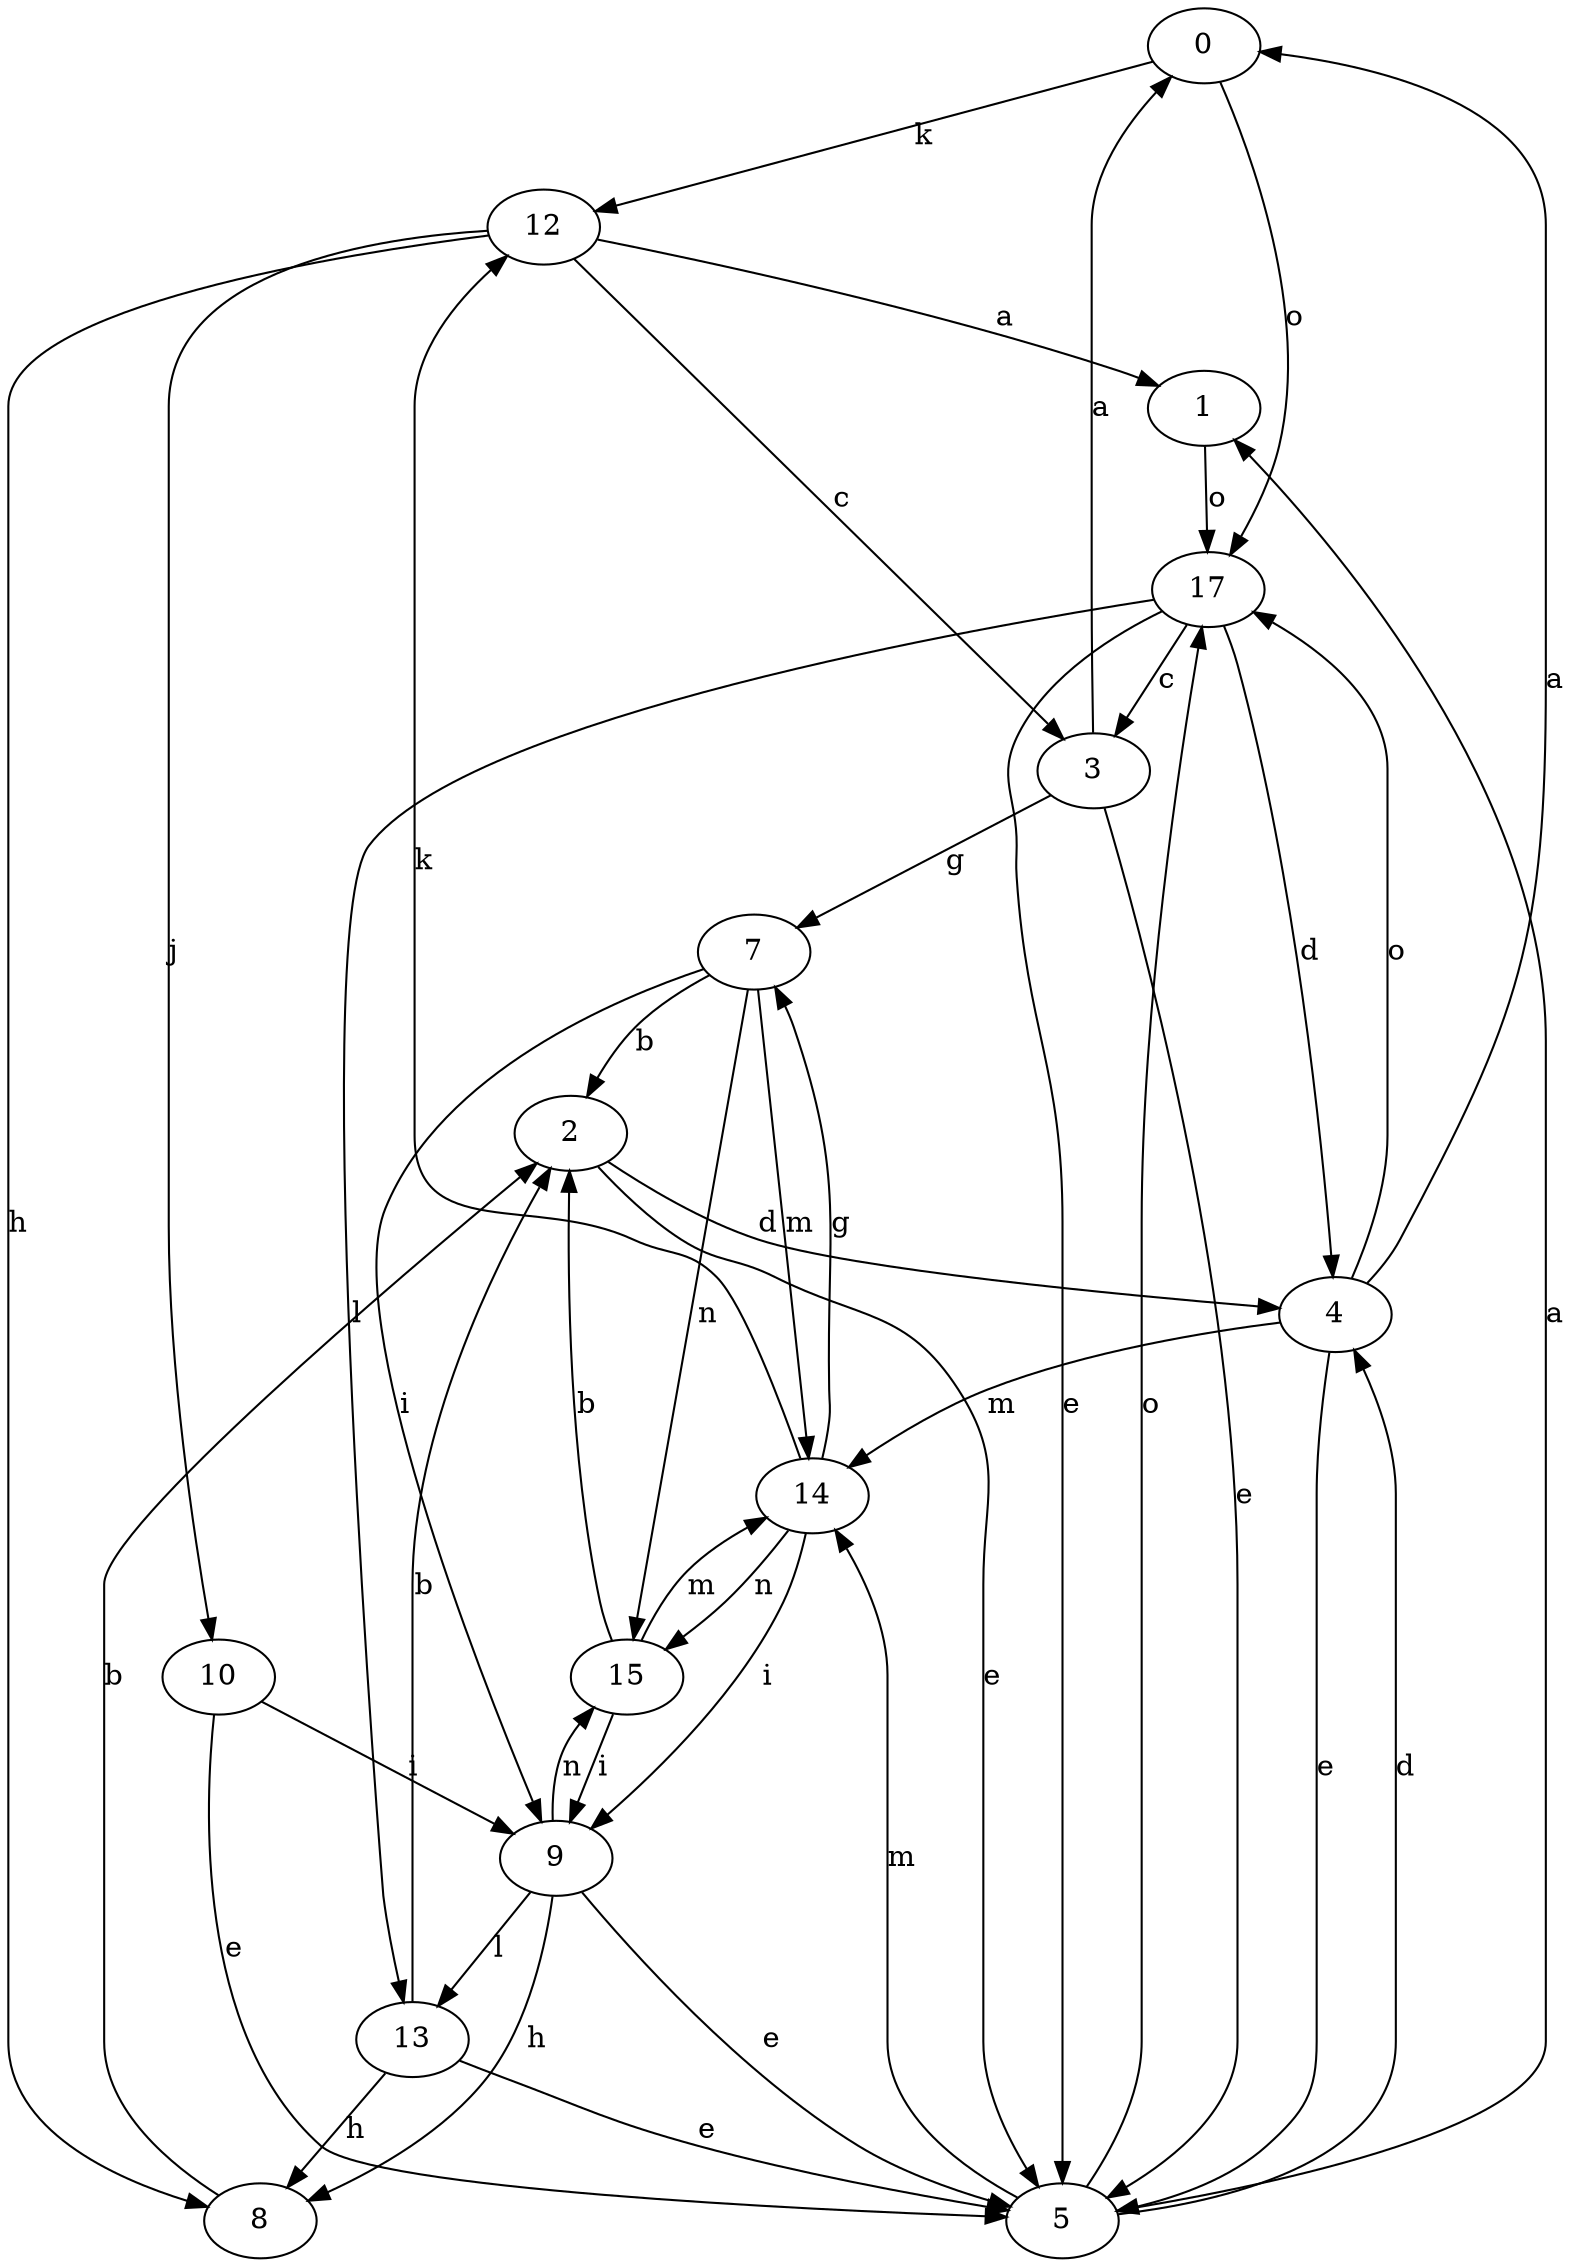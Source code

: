 strict digraph  {
0;
1;
2;
3;
4;
5;
7;
8;
9;
10;
12;
13;
14;
15;
17;
0 -> 12  [label=k];
0 -> 17  [label=o];
1 -> 17  [label=o];
2 -> 4  [label=d];
2 -> 5  [label=e];
3 -> 0  [label=a];
3 -> 5  [label=e];
3 -> 7  [label=g];
4 -> 0  [label=a];
4 -> 5  [label=e];
4 -> 14  [label=m];
4 -> 17  [label=o];
5 -> 1  [label=a];
5 -> 4  [label=d];
5 -> 14  [label=m];
5 -> 17  [label=o];
7 -> 2  [label=b];
7 -> 9  [label=i];
7 -> 14  [label=m];
7 -> 15  [label=n];
8 -> 2  [label=b];
9 -> 5  [label=e];
9 -> 8  [label=h];
9 -> 13  [label=l];
9 -> 15  [label=n];
10 -> 5  [label=e];
10 -> 9  [label=i];
12 -> 1  [label=a];
12 -> 3  [label=c];
12 -> 8  [label=h];
12 -> 10  [label=j];
13 -> 2  [label=b];
13 -> 5  [label=e];
13 -> 8  [label=h];
14 -> 7  [label=g];
14 -> 9  [label=i];
14 -> 12  [label=k];
14 -> 15  [label=n];
15 -> 2  [label=b];
15 -> 9  [label=i];
15 -> 14  [label=m];
17 -> 3  [label=c];
17 -> 4  [label=d];
17 -> 5  [label=e];
17 -> 13  [label=l];
}
